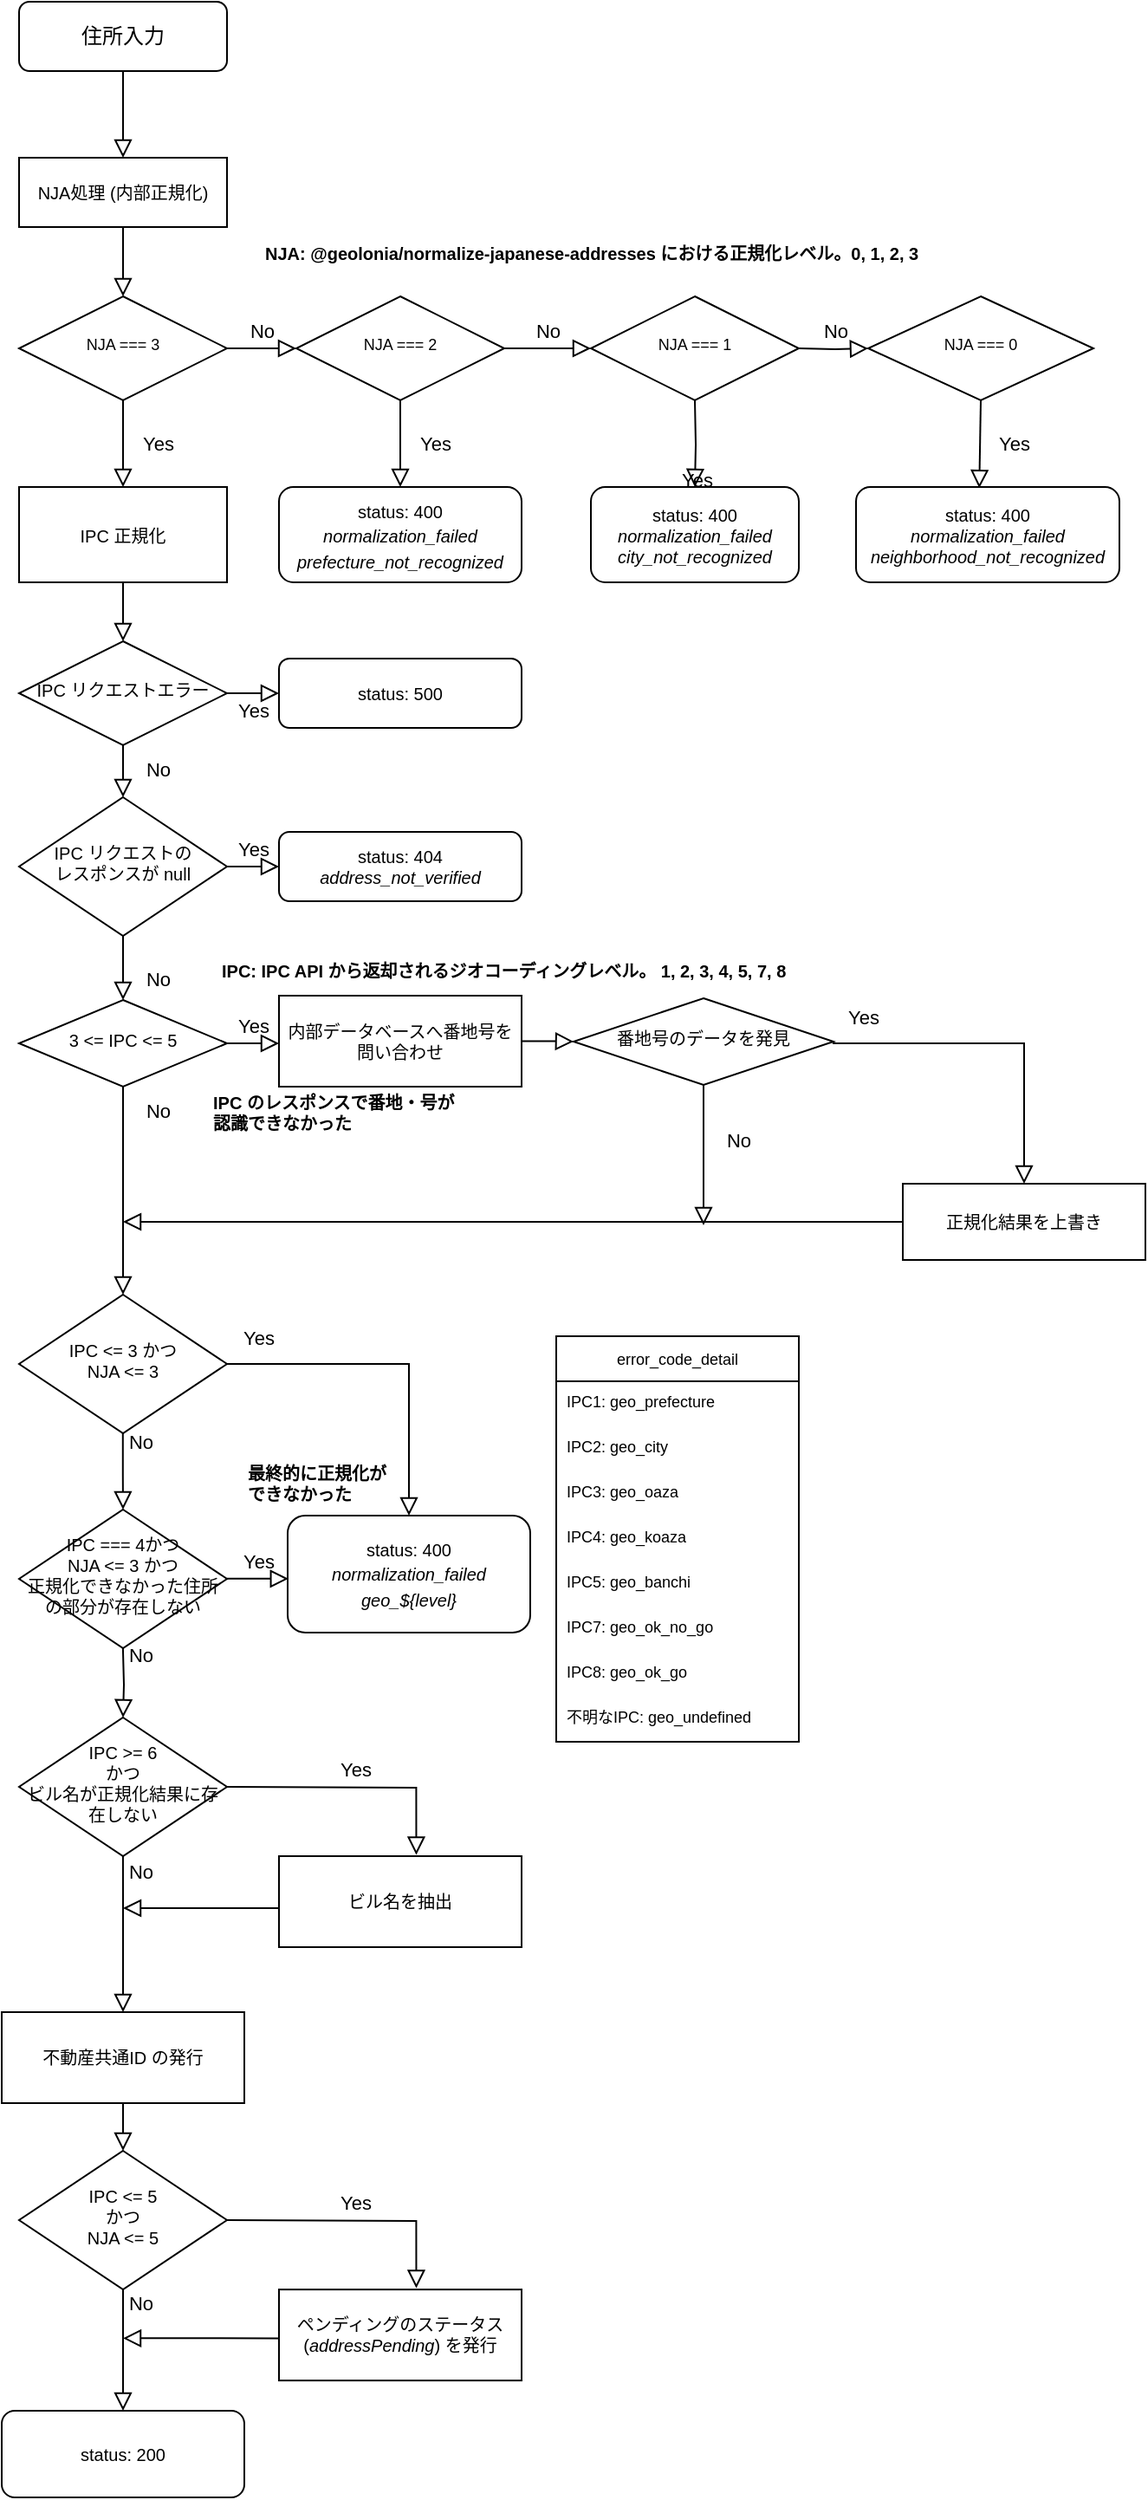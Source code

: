 <mxfile version="16.4.6" type="device"><diagram id="C5RBs43oDa-KdzZeNtuy" name="Page-1"><mxGraphModel dx="1123" dy="1657" grid="1" gridSize="10" guides="1" tooltips="1" connect="1" arrows="1" fold="1" page="1" pageScale="1" pageWidth="827" pageHeight="1169" math="0" shadow="0"><root><mxCell id="WIyWlLk6GJQsqaUBKTNV-0"/><mxCell id="WIyWlLk6GJQsqaUBKTNV-1" parent="WIyWlLk6GJQsqaUBKTNV-0"/><mxCell id="WIyWlLk6GJQsqaUBKTNV-3" value="住所入力" style="rounded=1;whiteSpace=wrap;html=1;fontSize=12;glass=0;strokeWidth=1;shadow=0;" parent="WIyWlLk6GJQsqaUBKTNV-1" vertex="1"><mxGeometry x="50" y="30" width="120" height="40" as="geometry"/></mxCell><mxCell id="WIyWlLk6GJQsqaUBKTNV-4" value="Yes" style="rounded=0;html=1;jettySize=auto;orthogonalLoop=1;fontSize=11;endArrow=block;endFill=0;endSize=8;strokeWidth=1;shadow=0;labelBackgroundColor=none;edgeStyle=orthogonalEdgeStyle;" parent="WIyWlLk6GJQsqaUBKTNV-1" source="WIyWlLk6GJQsqaUBKTNV-6" edge="1"><mxGeometry y="20" relative="1" as="geometry"><mxPoint as="offset"/><mxPoint x="110" y="310" as="targetPoint"/></mxGeometry></mxCell><mxCell id="WIyWlLk6GJQsqaUBKTNV-5" value="No" style="edgeStyle=orthogonalEdgeStyle;rounded=0;html=1;jettySize=auto;orthogonalLoop=1;fontSize=11;endArrow=block;endFill=0;endSize=8;strokeWidth=1;shadow=0;labelBackgroundColor=none;entryX=0;entryY=0.5;entryDx=0;entryDy=0;" parent="WIyWlLk6GJQsqaUBKTNV-1" source="WIyWlLk6GJQsqaUBKTNV-6" target="vbm3Hgew6vjYbtL-L8Bj-10" edge="1"><mxGeometry y="10" relative="1" as="geometry"><mxPoint as="offset"/><mxPoint x="240" y="230" as="targetPoint"/></mxGeometry></mxCell><mxCell id="WIyWlLk6GJQsqaUBKTNV-6" value="NJA === 3" style="rhombus;whiteSpace=wrap;html=1;shadow=0;fontFamily=Helvetica;fontSize=9;align=center;strokeWidth=1;spacing=6;spacingTop=-4;" parent="WIyWlLk6GJQsqaUBKTNV-1" vertex="1"><mxGeometry x="50" y="200" width="120" height="60" as="geometry"/></mxCell><mxCell id="WIyWlLk6GJQsqaUBKTNV-7" value="&lt;font&gt;&lt;font size=&quot;1&quot;&gt;status: 400&lt;/font&gt;&lt;br style=&quot;font-size: 9px&quot;&gt;&lt;i&gt;&lt;font size=&quot;1&quot;&gt;normalization_failed&lt;/font&gt;&lt;br&gt;&lt;font size=&quot;1&quot;&gt;prefecture_not_recognized&lt;/font&gt;&lt;/i&gt;&lt;br&gt;&lt;/font&gt;" style="rounded=1;whiteSpace=wrap;html=1;fontSize=12;glass=0;strokeWidth=1;shadow=0;" parent="WIyWlLk6GJQsqaUBKTNV-1" vertex="1"><mxGeometry x="200" y="310" width="140" height="55" as="geometry"/></mxCell><mxCell id="WIyWlLk6GJQsqaUBKTNV-8" value="No" style="rounded=0;html=1;jettySize=auto;orthogonalLoop=1;fontSize=11;endArrow=block;endFill=0;endSize=8;strokeWidth=1;shadow=0;labelBackgroundColor=none;edgeStyle=orthogonalEdgeStyle;entryX=0.5;entryY=0;entryDx=0;entryDy=0;" parent="WIyWlLk6GJQsqaUBKTNV-1" source="WIyWlLk6GJQsqaUBKTNV-10" target="vbm3Hgew6vjYbtL-L8Bj-21" edge="1"><mxGeometry x="0.333" y="20" relative="1" as="geometry"><mxPoint as="offset"/><mxPoint x="110" y="539" as="targetPoint"/></mxGeometry></mxCell><mxCell id="WIyWlLk6GJQsqaUBKTNV-9" value="Yes" style="edgeStyle=orthogonalEdgeStyle;rounded=0;html=1;jettySize=auto;orthogonalLoop=1;fontSize=11;endArrow=block;endFill=0;endSize=8;strokeWidth=1;shadow=0;labelBackgroundColor=none;" parent="WIyWlLk6GJQsqaUBKTNV-1" source="WIyWlLk6GJQsqaUBKTNV-10" target="WIyWlLk6GJQsqaUBKTNV-12" edge="1"><mxGeometry y="10" relative="1" as="geometry"><mxPoint as="offset"/></mxGeometry></mxCell><mxCell id="WIyWlLk6GJQsqaUBKTNV-10" value="IPC リクエストエラー" style="rhombus;whiteSpace=wrap;html=1;shadow=0;fontFamily=Helvetica;fontSize=10;align=center;strokeWidth=1;spacing=6;spacingTop=-4;" parent="WIyWlLk6GJQsqaUBKTNV-1" vertex="1"><mxGeometry x="50" y="399" width="120" height="60" as="geometry"/></mxCell><mxCell id="WIyWlLk6GJQsqaUBKTNV-12" value="status: 500" style="rounded=1;whiteSpace=wrap;html=1;fontSize=10;glass=0;strokeWidth=1;shadow=0;" parent="WIyWlLk6GJQsqaUBKTNV-1" vertex="1"><mxGeometry x="200" y="409" width="140" height="40" as="geometry"/></mxCell><mxCell id="vbm3Hgew6vjYbtL-L8Bj-2" value="" style="rounded=0;html=1;jettySize=auto;orthogonalLoop=1;fontSize=11;endArrow=block;endFill=0;endSize=8;strokeWidth=1;shadow=0;labelBackgroundColor=none;edgeStyle=orthogonalEdgeStyle;exitX=0.5;exitY=1;exitDx=0;exitDy=0;entryX=0.5;entryY=0;entryDx=0;entryDy=0;" parent="WIyWlLk6GJQsqaUBKTNV-1" source="WIyWlLk6GJQsqaUBKTNV-3" edge="1"><mxGeometry x="0.333" y="20" relative="1" as="geometry"><mxPoint as="offset"/><mxPoint x="209.67" y="400" as="sourcePoint"/><mxPoint x="110" y="120" as="targetPoint"/></mxGeometry></mxCell><mxCell id="vbm3Hgew6vjYbtL-L8Bj-4" value="" style="rounded=0;html=1;jettySize=auto;orthogonalLoop=1;fontSize=11;endArrow=block;endFill=0;endSize=8;strokeWidth=1;shadow=0;labelBackgroundColor=none;edgeStyle=orthogonalEdgeStyle;exitX=0.5;exitY=1;exitDx=0;exitDy=0;entryX=0.5;entryY=0;entryDx=0;entryDy=0;" parent="WIyWlLk6GJQsqaUBKTNV-1" target="WIyWlLk6GJQsqaUBKTNV-6" edge="1"><mxGeometry x="0.333" y="20" relative="1" as="geometry"><mxPoint as="offset"/><mxPoint x="110" y="160" as="sourcePoint"/><mxPoint x="120" y="120" as="targetPoint"/><Array as="points"><mxPoint x="110" y="170"/><mxPoint x="110" y="170"/></Array></mxGeometry></mxCell><mxCell id="vbm3Hgew6vjYbtL-L8Bj-6" value="&lt;span&gt;NJA処理 (内部正規化)&lt;/span&gt;" style="rounded=0;whiteSpace=wrap;html=1;fontSize=10;" parent="WIyWlLk6GJQsqaUBKTNV-1" vertex="1"><mxGeometry x="50" y="120" width="120" height="40" as="geometry"/></mxCell><mxCell id="vbm3Hgew6vjYbtL-L8Bj-8" value="IPC 正規化" style="rounded=0;whiteSpace=wrap;html=1;fontSize=10;" parent="WIyWlLk6GJQsqaUBKTNV-1" vertex="1"><mxGeometry x="50" y="310" width="120" height="55" as="geometry"/></mxCell><mxCell id="vbm3Hgew6vjYbtL-L8Bj-9" value="" style="rounded=0;html=1;jettySize=auto;orthogonalLoop=1;fontSize=11;endArrow=block;endFill=0;endSize=8;strokeWidth=1;shadow=0;labelBackgroundColor=none;edgeStyle=orthogonalEdgeStyle;exitX=0.5;exitY=1;exitDx=0;exitDy=0;entryX=0.5;entryY=0;entryDx=0;entryDy=0;" parent="WIyWlLk6GJQsqaUBKTNV-1" source="vbm3Hgew6vjYbtL-L8Bj-8" target="WIyWlLk6GJQsqaUBKTNV-10" edge="1"><mxGeometry x="0.333" y="20" relative="1" as="geometry"><mxPoint as="offset"/><mxPoint x="109.85" y="360" as="sourcePoint"/><mxPoint x="110" y="390" as="targetPoint"/></mxGeometry></mxCell><mxCell id="vbm3Hgew6vjYbtL-L8Bj-10" value="NJA === 2" style="rhombus;whiteSpace=wrap;html=1;shadow=0;fontFamily=Helvetica;fontSize=9;align=center;strokeWidth=1;spacing=6;spacingTop=-4;" parent="WIyWlLk6GJQsqaUBKTNV-1" vertex="1"><mxGeometry x="210" y="200" width="120" height="60" as="geometry"/></mxCell><mxCell id="vbm3Hgew6vjYbtL-L8Bj-11" value="No" style="edgeStyle=orthogonalEdgeStyle;rounded=0;html=1;jettySize=auto;orthogonalLoop=1;fontSize=11;endArrow=block;endFill=0;endSize=8;strokeWidth=1;shadow=0;labelBackgroundColor=none;entryX=0;entryY=0.5;entryDx=0;entryDy=0;exitX=1;exitY=0.5;exitDx=0;exitDy=0;" parent="WIyWlLk6GJQsqaUBKTNV-1" source="vbm3Hgew6vjYbtL-L8Bj-10" target="vbm3Hgew6vjYbtL-L8Bj-12" edge="1"><mxGeometry y="10" relative="1" as="geometry"><mxPoint as="offset"/><mxPoint x="340.0" y="230.0" as="sourcePoint"/><mxPoint x="410" y="230" as="targetPoint"/></mxGeometry></mxCell><mxCell id="vbm3Hgew6vjYbtL-L8Bj-12" value="NJA === 1" style="rhombus;whiteSpace=wrap;html=1;shadow=0;fontFamily=Helvetica;fontSize=9;align=center;strokeWidth=1;spacing=6;spacingTop=-4;" parent="WIyWlLk6GJQsqaUBKTNV-1" vertex="1"><mxGeometry x="380" y="200" width="120" height="60" as="geometry"/></mxCell><mxCell id="vbm3Hgew6vjYbtL-L8Bj-13" value="No" style="edgeStyle=orthogonalEdgeStyle;rounded=0;html=1;jettySize=auto;orthogonalLoop=1;fontSize=11;endArrow=block;endFill=0;endSize=8;strokeWidth=1;shadow=0;labelBackgroundColor=none;entryX=0;entryY=0.5;entryDx=0;entryDy=0;" parent="WIyWlLk6GJQsqaUBKTNV-1" target="vbm3Hgew6vjYbtL-L8Bj-14" edge="1"><mxGeometry y="10" relative="1" as="geometry"><mxPoint as="offset"/><mxPoint x="500.0" y="230.0" as="sourcePoint"/><mxPoint x="570" y="230" as="targetPoint"/></mxGeometry></mxCell><mxCell id="vbm3Hgew6vjYbtL-L8Bj-14" value="NJA === 0" style="rhombus;whiteSpace=wrap;html=1;shadow=0;fontFamily=Helvetica;fontSize=9;align=center;strokeWidth=1;spacing=6;spacingTop=-4;" parent="WIyWlLk6GJQsqaUBKTNV-1" vertex="1"><mxGeometry x="540" y="200" width="130" height="60" as="geometry"/></mxCell><mxCell id="vbm3Hgew6vjYbtL-L8Bj-15" value="Yes" style="rounded=0;html=1;jettySize=auto;orthogonalLoop=1;fontSize=11;endArrow=block;endFill=0;endSize=8;strokeWidth=1;shadow=0;labelBackgroundColor=none;edgeStyle=orthogonalEdgeStyle;exitX=0.5;exitY=1;exitDx=0;exitDy=0;entryX=0.5;entryY=0;entryDx=0;entryDy=0;" parent="WIyWlLk6GJQsqaUBKTNV-1" source="vbm3Hgew6vjYbtL-L8Bj-10" target="WIyWlLk6GJQsqaUBKTNV-7" edge="1"><mxGeometry y="20" relative="1" as="geometry"><mxPoint as="offset"/><mxPoint x="172" y="270" as="sourcePoint"/><mxPoint x="172" y="320" as="targetPoint"/></mxGeometry></mxCell><mxCell id="vbm3Hgew6vjYbtL-L8Bj-16" value="&lt;div style=&quot;font-size: 10px&quot;&gt;status: 400&lt;/div&gt;&lt;div style=&quot;font-size: 10px&quot;&gt;&lt;i&gt;normalization_failed&lt;/i&gt;&lt;/div&gt;&lt;div&gt;&lt;i&gt;city_not_recognized&lt;/i&gt;&lt;br&gt;&lt;/div&gt;" style="rounded=1;whiteSpace=wrap;html=1;fontSize=10;glass=0;strokeWidth=1;shadow=0;" parent="WIyWlLk6GJQsqaUBKTNV-1" vertex="1"><mxGeometry x="380" y="310" width="120" height="55" as="geometry"/></mxCell><mxCell id="vbm3Hgew6vjYbtL-L8Bj-17" value="Yes" style="rounded=0;html=1;jettySize=auto;orthogonalLoop=1;fontSize=11;endArrow=block;endFill=0;endSize=8;strokeWidth=1;shadow=0;labelBackgroundColor=none;edgeStyle=orthogonalEdgeStyle;exitX=0.5;exitY=1;exitDx=0;exitDy=0;entryX=0.5;entryY=0;entryDx=0;entryDy=0;" parent="WIyWlLk6GJQsqaUBKTNV-1" target="vbm3Hgew6vjYbtL-L8Bj-16" edge="1"><mxGeometry y="20" relative="1" as="geometry"><mxPoint as="offset"/><mxPoint x="440" y="260" as="sourcePoint"/><mxPoint x="342" y="320" as="targetPoint"/></mxGeometry></mxCell><mxCell id="vbm3Hgew6vjYbtL-L8Bj-18" value="&lt;div style=&quot;font-size: 10px&quot;&gt;status: 400&lt;/div&gt;&lt;div style=&quot;font-size: 10px&quot;&gt;&lt;i&gt;normalization_failed&lt;/i&gt;&lt;/div&gt;&lt;div&gt;&lt;i&gt;neighborhood_not_recognized&lt;/i&gt;&lt;br&gt;&lt;/div&gt;" style="rounded=1;whiteSpace=wrap;html=1;fontSize=10;glass=0;strokeWidth=1;shadow=0;" parent="WIyWlLk6GJQsqaUBKTNV-1" vertex="1"><mxGeometry x="533" y="310" width="152" height="55" as="geometry"/></mxCell><mxCell id="vbm3Hgew6vjYbtL-L8Bj-20" value="Yes" style="rounded=0;html=1;jettySize=auto;orthogonalLoop=1;fontSize=11;endArrow=block;endFill=0;endSize=8;strokeWidth=1;shadow=0;labelBackgroundColor=none;edgeStyle=orthogonalEdgeStyle;exitX=0.5;exitY=1;exitDx=0;exitDy=0;entryX=0.468;entryY=0.011;entryDx=0;entryDy=0;entryPerimeter=0;" parent="WIyWlLk6GJQsqaUBKTNV-1" source="vbm3Hgew6vjYbtL-L8Bj-14" target="vbm3Hgew6vjYbtL-L8Bj-18" edge="1"><mxGeometry y="20" relative="1" as="geometry"><mxPoint as="offset"/><mxPoint x="450" y="270" as="sourcePoint"/><mxPoint x="605" y="285" as="targetPoint"/><Array as="points"><mxPoint x="604" y="260"/></Array></mxGeometry></mxCell><mxCell id="vbm3Hgew6vjYbtL-L8Bj-21" value="IPC リクエストの&lt;br&gt;レスポンスが null" style="rhombus;whiteSpace=wrap;html=1;shadow=0;fontFamily=Helvetica;fontSize=10;align=center;strokeWidth=1;spacing=6;spacingTop=-4;" parent="WIyWlLk6GJQsqaUBKTNV-1" vertex="1"><mxGeometry x="50" y="489" width="120" height="80" as="geometry"/></mxCell><mxCell id="vbm3Hgew6vjYbtL-L8Bj-22" value="Yes" style="edgeStyle=orthogonalEdgeStyle;rounded=0;html=1;jettySize=auto;orthogonalLoop=1;fontSize=11;endArrow=block;endFill=0;endSize=8;strokeWidth=1;shadow=0;labelBackgroundColor=none;exitX=1;exitY=0.5;exitDx=0;exitDy=0;entryX=0;entryY=0.5;entryDx=0;entryDy=0;" parent="WIyWlLk6GJQsqaUBKTNV-1" source="vbm3Hgew6vjYbtL-L8Bj-21" target="vbm3Hgew6vjYbtL-L8Bj-24" edge="1"><mxGeometry y="10" relative="1" as="geometry"><mxPoint as="offset"/><mxPoint x="180" y="439" as="sourcePoint"/><mxPoint x="230" y="529" as="targetPoint"/><Array as="points"/></mxGeometry></mxCell><mxCell id="vbm3Hgew6vjYbtL-L8Bj-24" value="status: 404&lt;br style=&quot;font-size: 10px&quot;&gt;&lt;i&gt;address_not_verified&lt;/i&gt;" style="rounded=1;whiteSpace=wrap;html=1;fontSize=10;glass=0;strokeWidth=1;shadow=0;" parent="WIyWlLk6GJQsqaUBKTNV-1" vertex="1"><mxGeometry x="200" y="509" width="140" height="40" as="geometry"/></mxCell><mxCell id="vbm3Hgew6vjYbtL-L8Bj-25" value="3 &amp;lt;= IPC &amp;lt;= 5" style="rhombus;whiteSpace=wrap;html=1;shadow=0;fontFamily=Helvetica;fontSize=10;align=center;strokeWidth=1;spacing=6;spacingTop=-4;" parent="WIyWlLk6GJQsqaUBKTNV-1" vertex="1"><mxGeometry x="50" y="606" width="120" height="50" as="geometry"/></mxCell><mxCell id="vbm3Hgew6vjYbtL-L8Bj-26" value="No" style="rounded=0;html=1;jettySize=auto;orthogonalLoop=1;fontSize=11;endArrow=block;endFill=0;endSize=8;strokeWidth=1;shadow=0;labelBackgroundColor=none;edgeStyle=orthogonalEdgeStyle;entryX=0.5;entryY=0;entryDx=0;entryDy=0;exitX=0.5;exitY=1;exitDx=0;exitDy=0;" parent="WIyWlLk6GJQsqaUBKTNV-1" source="vbm3Hgew6vjYbtL-L8Bj-21" target="vbm3Hgew6vjYbtL-L8Bj-25" edge="1"><mxGeometry x="0.333" y="20" relative="1" as="geometry"><mxPoint as="offset"/><mxPoint x="110" y="589" as="sourcePoint"/><mxPoint x="120" y="499" as="targetPoint"/><Array as="points"/></mxGeometry></mxCell><mxCell id="vbm3Hgew6vjYbtL-L8Bj-27" value="Yes" style="edgeStyle=orthogonalEdgeStyle;rounded=0;html=1;jettySize=auto;orthogonalLoop=1;fontSize=11;endArrow=block;endFill=0;endSize=8;strokeWidth=1;shadow=0;labelBackgroundColor=none;exitX=1;exitY=0.5;exitDx=0;exitDy=0;" parent="WIyWlLk6GJQsqaUBKTNV-1" source="vbm3Hgew6vjYbtL-L8Bj-25" edge="1"><mxGeometry y="10" relative="1" as="geometry"><mxPoint as="offset"/><mxPoint x="180.0" y="421" as="sourcePoint"/><mxPoint x="200" y="631" as="targetPoint"/></mxGeometry></mxCell><mxCell id="vbm3Hgew6vjYbtL-L8Bj-28" value="内部データベースへ番地号を&lt;br&gt;問い合わせ" style="rounded=0;whiteSpace=wrap;html=1;fontSize=10;" parent="WIyWlLk6GJQsqaUBKTNV-1" vertex="1"><mxGeometry x="200" y="603.5" width="140" height="52.5" as="geometry"/></mxCell><mxCell id="vbm3Hgew6vjYbtL-L8Bj-29" value="IPC のレスポンスで番地・号が認識できなかった" style="text;html=1;strokeColor=none;fillColor=none;align=left;verticalAlign=middle;whiteSpace=wrap;rounded=0;fontSize=10;fontStyle=1" parent="WIyWlLk6GJQsqaUBKTNV-1" vertex="1"><mxGeometry x="160" y="656" width="150" height="30" as="geometry"/></mxCell><mxCell id="vbm3Hgew6vjYbtL-L8Bj-30" value="番地号のデータを発見" style="rhombus;whiteSpace=wrap;html=1;shadow=0;fontFamily=Helvetica;fontSize=10;align=center;strokeWidth=1;spacing=6;spacingTop=-4;" parent="WIyWlLk6GJQsqaUBKTNV-1" vertex="1"><mxGeometry x="370" y="605" width="150" height="50" as="geometry"/></mxCell><mxCell id="vbm3Hgew6vjYbtL-L8Bj-31" value="" style="rounded=0;html=1;jettySize=auto;orthogonalLoop=1;fontSize=11;endArrow=block;endFill=0;endSize=8;strokeWidth=1;shadow=0;labelBackgroundColor=none;edgeStyle=orthogonalEdgeStyle;exitX=1;exitY=0.5;exitDx=0;exitDy=0;" parent="WIyWlLk6GJQsqaUBKTNV-1" source="vbm3Hgew6vjYbtL-L8Bj-28" target="vbm3Hgew6vjYbtL-L8Bj-30" edge="1"><mxGeometry x="0.333" y="20" relative="1" as="geometry"><mxPoint as="offset"/><mxPoint x="230" y="401" as="sourcePoint"/><mxPoint x="360" y="630" as="targetPoint"/></mxGeometry></mxCell><mxCell id="vbm3Hgew6vjYbtL-L8Bj-32" value="Yes" style="edgeStyle=orthogonalEdgeStyle;rounded=0;html=1;jettySize=auto;orthogonalLoop=1;fontSize=11;endArrow=block;endFill=0;endSize=8;strokeWidth=1;shadow=0;labelBackgroundColor=none;exitX=1;exitY=0.5;exitDx=0;exitDy=0;entryX=0.5;entryY=0;entryDx=0;entryDy=0;" parent="WIyWlLk6GJQsqaUBKTNV-1" source="vbm3Hgew6vjYbtL-L8Bj-30" target="vbm3Hgew6vjYbtL-L8Bj-33" edge="1"><mxGeometry x="-0.814" y="15" relative="1" as="geometry"><mxPoint as="offset"/><mxPoint x="210.0" y="681" as="sourcePoint"/><mxPoint x="610" y="631" as="targetPoint"/><Array as="points"><mxPoint x="630" y="631"/></Array></mxGeometry></mxCell><mxCell id="vbm3Hgew6vjYbtL-L8Bj-33" value="正規化結果を上書き" style="rounded=0;whiteSpace=wrap;html=1;fontSize=10;" parent="WIyWlLk6GJQsqaUBKTNV-1" vertex="1"><mxGeometry x="560" y="712" width="140" height="44" as="geometry"/></mxCell><mxCell id="vbm3Hgew6vjYbtL-L8Bj-34" value="No" style="rounded=0;html=1;jettySize=auto;orthogonalLoop=1;fontSize=11;endArrow=block;endFill=0;endSize=8;strokeWidth=1;shadow=0;labelBackgroundColor=none;edgeStyle=orthogonalEdgeStyle;entryX=0.5;entryY=0;entryDx=0;entryDy=0;exitX=0.5;exitY=1;exitDx=0;exitDy=0;" parent="WIyWlLk6GJQsqaUBKTNV-1" source="vbm3Hgew6vjYbtL-L8Bj-25" target="vbm3Hgew6vjYbtL-L8Bj-35" edge="1"><mxGeometry x="-0.778" y="20" relative="1" as="geometry"><mxPoint as="offset"/><mxPoint x="110.013" y="676.004" as="sourcePoint"/><mxPoint x="109.96" y="706.03" as="targetPoint"/></mxGeometry></mxCell><mxCell id="vbm3Hgew6vjYbtL-L8Bj-35" value="IPC &amp;lt;= 3 かつ&lt;br&gt;NJA &amp;lt;= 3" style="rhombus;whiteSpace=wrap;html=1;shadow=0;fontFamily=Helvetica;fontSize=10;align=center;strokeWidth=1;spacing=6;spacingTop=-4;" parent="WIyWlLk6GJQsqaUBKTNV-1" vertex="1"><mxGeometry x="50" y="776" width="120" height="80" as="geometry"/></mxCell><mxCell id="vbm3Hgew6vjYbtL-L8Bj-36" value="" style="rounded=0;html=1;jettySize=auto;orthogonalLoop=1;fontSize=11;endArrow=block;endFill=0;endSize=8;strokeWidth=1;shadow=0;labelBackgroundColor=none;edgeStyle=orthogonalEdgeStyle;exitX=0;exitY=0.5;exitDx=0;exitDy=0;" parent="WIyWlLk6GJQsqaUBKTNV-1" edge="1"><mxGeometry y="20" relative="1" as="geometry"><mxPoint as="offset"/><mxPoint x="560" y="737.5" as="sourcePoint"/><mxPoint x="110" y="734" as="targetPoint"/><Array as="points"><mxPoint x="560" y="734"/></Array></mxGeometry></mxCell><mxCell id="vbm3Hgew6vjYbtL-L8Bj-37" value="No" style="rounded=0;html=1;jettySize=auto;orthogonalLoop=1;fontSize=11;endArrow=block;endFill=0;endSize=8;strokeWidth=1;shadow=0;labelBackgroundColor=none;edgeStyle=orthogonalEdgeStyle;exitX=0.5;exitY=1;exitDx=0;exitDy=0;" parent="WIyWlLk6GJQsqaUBKTNV-1" source="vbm3Hgew6vjYbtL-L8Bj-30" edge="1"><mxGeometry x="-0.231" y="20" relative="1" as="geometry"><mxPoint as="offset"/><mxPoint x="350" y="686" as="sourcePoint"/><mxPoint x="445" y="736" as="targetPoint"/><Array as="points"/></mxGeometry></mxCell><mxCell id="cIVvEHce2-6NIv2WJTI6-2" value="No" style="rounded=0;html=1;jettySize=auto;orthogonalLoop=1;fontSize=11;endArrow=block;endFill=0;endSize=8;strokeWidth=1;shadow=0;labelBackgroundColor=none;edgeStyle=orthogonalEdgeStyle;entryX=0.5;entryY=0;entryDx=0;entryDy=0;exitX=0.5;exitY=1;exitDx=0;exitDy=0;" parent="WIyWlLk6GJQsqaUBKTNV-1" target="cIVvEHce2-6NIv2WJTI6-3" edge="1"><mxGeometry x="-0.784" y="10" relative="1" as="geometry"><mxPoint as="offset"/><mxPoint x="109.9" y="856" as="sourcePoint"/><mxPoint x="109.9" y="893" as="targetPoint"/><Array as="points"><mxPoint x="110" y="880"/><mxPoint x="110" y="880"/></Array></mxGeometry></mxCell><mxCell id="cIVvEHce2-6NIv2WJTI6-3" value="IPC === 4かつ&lt;br&gt;NJA &amp;lt;= 3 かつ&lt;br&gt;正規化できなかった住所の部分が存在しない" style="rhombus;whiteSpace=wrap;html=1;shadow=0;fontFamily=Helvetica;fontSize=10;align=center;strokeWidth=1;spacing=6;spacingTop=-4;" parent="WIyWlLk6GJQsqaUBKTNV-1" vertex="1"><mxGeometry x="50" y="900" width="120" height="80" as="geometry"/></mxCell><mxCell id="cIVvEHce2-6NIv2WJTI6-4" value="&lt;font&gt;&lt;font size=&quot;1&quot;&gt;status: 400&lt;/font&gt;&lt;br style=&quot;font-size: 9px&quot;&gt;&lt;i&gt;&lt;font size=&quot;1&quot;&gt;normalization_failed&lt;/font&gt;&lt;br&gt;&lt;font size=&quot;1&quot;&gt;geo_${level}&lt;/font&gt;&lt;/i&gt;&lt;br&gt;&lt;/font&gt;" style="rounded=1;whiteSpace=wrap;html=1;fontSize=12;glass=0;strokeWidth=1;shadow=0;" parent="WIyWlLk6GJQsqaUBKTNV-1" vertex="1"><mxGeometry x="205" y="903.5" width="140" height="67.5" as="geometry"/></mxCell><mxCell id="cIVvEHce2-6NIv2WJTI6-5" value="Yes" style="edgeStyle=orthogonalEdgeStyle;rounded=0;html=1;jettySize=auto;orthogonalLoop=1;fontSize=11;endArrow=block;endFill=0;endSize=8;strokeWidth=1;shadow=0;labelBackgroundColor=none;exitX=1;exitY=0.5;exitDx=0;exitDy=0;entryX=0.5;entryY=0;entryDx=0;entryDy=0;" parent="WIyWlLk6GJQsqaUBKTNV-1" source="vbm3Hgew6vjYbtL-L8Bj-35" target="cIVvEHce2-6NIv2WJTI6-4" edge="1"><mxGeometry x="-0.814" y="15" relative="1" as="geometry"><mxPoint as="offset"/><mxPoint x="170" y="810" as="sourcePoint"/><mxPoint x="260" y="892" as="targetPoint"/><Array as="points"><mxPoint x="275" y="816"/></Array></mxGeometry></mxCell><mxCell id="cIVvEHce2-6NIv2WJTI6-6" value="Yes" style="edgeStyle=orthogonalEdgeStyle;rounded=0;html=1;jettySize=auto;orthogonalLoop=1;fontSize=11;endArrow=block;endFill=0;endSize=8;strokeWidth=1;shadow=0;labelBackgroundColor=none;exitX=1;exitY=0.5;exitDx=0;exitDy=0;entryX=0.003;entryY=0.546;entryDx=0;entryDy=0;entryPerimeter=0;" parent="WIyWlLk6GJQsqaUBKTNV-1" target="cIVvEHce2-6NIv2WJTI6-4" edge="1"><mxGeometry y="10" relative="1" as="geometry"><mxPoint as="offset"/><mxPoint x="170" y="939.93" as="sourcePoint"/><mxPoint x="190" y="940" as="targetPoint"/></mxGeometry></mxCell><mxCell id="cIVvEHce2-6NIv2WJTI6-7" value="NJA: @geolonia/normalize-japanese-addresses における正規化レベル。0, 1, 2, 3" style="text;html=1;strokeColor=none;fillColor=none;align=left;verticalAlign=middle;whiteSpace=wrap;rounded=0;fontSize=10;fontStyle=1" parent="WIyWlLk6GJQsqaUBKTNV-1" vertex="1"><mxGeometry x="190" y="160" width="380" height="30" as="geometry"/></mxCell><mxCell id="cIVvEHce2-6NIv2WJTI6-8" value="IPC: IPC API から返却されるジオコーディングレベル。 1, 2, 3, 4, 5, 7, 8" style="text;html=1;strokeColor=none;fillColor=none;align=left;verticalAlign=middle;whiteSpace=wrap;rounded=0;fontSize=10;fontStyle=1" parent="WIyWlLk6GJQsqaUBKTNV-1" vertex="1"><mxGeometry x="165" y="573.5" width="335" height="30" as="geometry"/></mxCell><mxCell id="cIVvEHce2-6NIv2WJTI6-11" value="No" style="rounded=0;html=1;jettySize=auto;orthogonalLoop=1;fontSize=11;endArrow=block;endFill=0;endSize=8;strokeWidth=1;shadow=0;labelBackgroundColor=none;edgeStyle=orthogonalEdgeStyle;entryX=0.5;entryY=0;entryDx=0;entryDy=0;exitX=0.5;exitY=1;exitDx=0;exitDy=0;" parent="WIyWlLk6GJQsqaUBKTNV-1" target="cIVvEHce2-6NIv2WJTI6-22" edge="1"><mxGeometry x="-0.784" y="10" relative="1" as="geometry"><mxPoint as="offset"/><mxPoint x="109.95" y="980" as="sourcePoint"/><mxPoint x="110.05" y="1024" as="targetPoint"/><Array as="points"/></mxGeometry></mxCell><mxCell id="cIVvEHce2-6NIv2WJTI6-12" value="error_code_detail" style="swimlane;fontStyle=0;childLayout=stackLayout;horizontal=1;startSize=26;fillColor=none;horizontalStack=0;resizeParent=1;resizeParentMax=0;resizeLast=0;collapsible=1;marginBottom=0;fontSize=9;" parent="WIyWlLk6GJQsqaUBKTNV-1" vertex="1"><mxGeometry x="360" y="800" width="140" height="234" as="geometry"><mxRectangle x="380" y="927" width="130" height="26" as="alternateBounds"/></mxGeometry></mxCell><mxCell id="cIVvEHce2-6NIv2WJTI6-13" value="IPC1: geo_prefecture" style="text;strokeColor=none;fillColor=none;align=left;verticalAlign=top;spacingLeft=4;spacingRight=4;overflow=hidden;rotatable=0;points=[[0,0.5],[1,0.5]];portConstraint=eastwest;fontSize=9;" parent="cIVvEHce2-6NIv2WJTI6-12" vertex="1"><mxGeometry y="26" width="140" height="26" as="geometry"/></mxCell><mxCell id="cIVvEHce2-6NIv2WJTI6-14" value="IPC2: geo_city" style="text;strokeColor=none;fillColor=none;align=left;verticalAlign=top;spacingLeft=4;spacingRight=4;overflow=hidden;rotatable=0;points=[[0,0.5],[1,0.5]];portConstraint=eastwest;fontSize=9;" parent="cIVvEHce2-6NIv2WJTI6-12" vertex="1"><mxGeometry y="52" width="140" height="26" as="geometry"/></mxCell><mxCell id="cIVvEHce2-6NIv2WJTI6-15" value="IPC3: geo_oaza" style="text;strokeColor=none;fillColor=none;align=left;verticalAlign=top;spacingLeft=4;spacingRight=4;overflow=hidden;rotatable=0;points=[[0,0.5],[1,0.5]];portConstraint=eastwest;fontSize=9;" parent="cIVvEHce2-6NIv2WJTI6-12" vertex="1"><mxGeometry y="78" width="140" height="26" as="geometry"/></mxCell><mxCell id="cIVvEHce2-6NIv2WJTI6-16" value="IPC4: geo_koaza" style="text;strokeColor=none;fillColor=none;align=left;verticalAlign=top;spacingLeft=4;spacingRight=4;overflow=hidden;rotatable=0;points=[[0,0.5],[1,0.5]];portConstraint=eastwest;fontSize=9;" parent="cIVvEHce2-6NIv2WJTI6-12" vertex="1"><mxGeometry y="104" width="140" height="26" as="geometry"/></mxCell><mxCell id="cIVvEHce2-6NIv2WJTI6-17" value="IPC5: geo_banchi" style="text;strokeColor=none;fillColor=none;align=left;verticalAlign=top;spacingLeft=4;spacingRight=4;overflow=hidden;rotatable=0;points=[[0,0.5],[1,0.5]];portConstraint=eastwest;fontSize=9;" parent="cIVvEHce2-6NIv2WJTI6-12" vertex="1"><mxGeometry y="130" width="140" height="26" as="geometry"/></mxCell><mxCell id="cIVvEHce2-6NIv2WJTI6-19" value="IPC7: geo_ok_no_go" style="text;strokeColor=none;fillColor=none;align=left;verticalAlign=top;spacingLeft=4;spacingRight=4;overflow=hidden;rotatable=0;points=[[0,0.5],[1,0.5]];portConstraint=eastwest;fontSize=9;" parent="cIVvEHce2-6NIv2WJTI6-12" vertex="1"><mxGeometry y="156" width="140" height="26" as="geometry"/></mxCell><mxCell id="cIVvEHce2-6NIv2WJTI6-20" value="IPC8: geo_ok_go" style="text;strokeColor=none;fillColor=none;align=left;verticalAlign=top;spacingLeft=4;spacingRight=4;overflow=hidden;rotatable=0;points=[[0,0.5],[1,0.5]];portConstraint=eastwest;fontSize=9;" parent="cIVvEHce2-6NIv2WJTI6-12" vertex="1"><mxGeometry y="182" width="140" height="26" as="geometry"/></mxCell><mxCell id="cIVvEHce2-6NIv2WJTI6-21" value="不明なIPC: geo_undefined" style="text;strokeColor=none;fillColor=none;align=left;verticalAlign=top;spacingLeft=4;spacingRight=4;overflow=hidden;rotatable=0;points=[[0,0.5],[1,0.5]];portConstraint=eastwest;fontSize=9;" parent="cIVvEHce2-6NIv2WJTI6-12" vertex="1"><mxGeometry y="208" width="140" height="26" as="geometry"/></mxCell><mxCell id="cIVvEHce2-6NIv2WJTI6-22" value="IPC &amp;gt;= 6&lt;br&gt;かつ&lt;br&gt;ビル名が正規化結果に存在しない" style="rhombus;whiteSpace=wrap;html=1;shadow=0;fontFamily=Helvetica;fontSize=10;align=center;strokeWidth=1;spacing=6;spacingTop=-4;" parent="WIyWlLk6GJQsqaUBKTNV-1" vertex="1"><mxGeometry x="50" y="1020" width="120" height="80" as="geometry"/></mxCell><mxCell id="cIVvEHce2-6NIv2WJTI6-23" value="ビル名を抽出" style="rounded=0;whiteSpace=wrap;html=1;fontSize=10;" parent="WIyWlLk6GJQsqaUBKTNV-1" vertex="1"><mxGeometry x="200" y="1100" width="140" height="52.5" as="geometry"/></mxCell><mxCell id="cIVvEHce2-6NIv2WJTI6-24" value="Yes" style="edgeStyle=orthogonalEdgeStyle;rounded=0;html=1;jettySize=auto;orthogonalLoop=1;fontSize=11;endArrow=block;endFill=0;endSize=8;strokeWidth=1;shadow=0;labelBackgroundColor=none;exitX=1;exitY=0.5;exitDx=0;exitDy=0;entryX=0.566;entryY=-0.015;entryDx=0;entryDy=0;entryPerimeter=0;" parent="WIyWlLk6GJQsqaUBKTNV-1" target="cIVvEHce2-6NIv2WJTI6-23" edge="1"><mxGeometry y="10" relative="1" as="geometry"><mxPoint as="offset"/><mxPoint x="170" y="1059.95" as="sourcePoint"/><mxPoint x="280" y="1060" as="targetPoint"/></mxGeometry></mxCell><mxCell id="cIVvEHce2-6NIv2WJTI6-25" value="No" style="rounded=0;html=1;jettySize=auto;orthogonalLoop=1;fontSize=11;endArrow=block;endFill=0;endSize=8;strokeWidth=1;shadow=0;labelBackgroundColor=none;edgeStyle=orthogonalEdgeStyle;exitX=0.5;exitY=1;exitDx=0;exitDy=0;" parent="WIyWlLk6GJQsqaUBKTNV-1" edge="1"><mxGeometry x="-0.784" y="10" relative="1" as="geometry"><mxPoint as="offset"/><mxPoint x="109.97" y="1100" as="sourcePoint"/><mxPoint x="110" y="1190" as="targetPoint"/><Array as="points"><mxPoint x="110.07" y="1124"/><mxPoint x="110.07" y="1124"/></Array></mxGeometry></mxCell><mxCell id="cIVvEHce2-6NIv2WJTI6-26" value="" style="rounded=0;html=1;jettySize=auto;orthogonalLoop=1;fontSize=11;endArrow=block;endFill=0;endSize=8;strokeWidth=1;shadow=0;labelBackgroundColor=none;edgeStyle=orthogonalEdgeStyle;exitX=0;exitY=0.5;exitDx=0;exitDy=0;" parent="WIyWlLk6GJQsqaUBKTNV-1" source="cIVvEHce2-6NIv2WJTI6-23" edge="1"><mxGeometry y="20" relative="1" as="geometry"><mxPoint as="offset"/><mxPoint x="260" y="1160" as="sourcePoint"/><mxPoint x="110" y="1130" as="targetPoint"/><Array as="points"><mxPoint x="200" y="1130"/></Array></mxGeometry></mxCell><mxCell id="cIVvEHce2-6NIv2WJTI6-27" value="不動産共通ID の発行" style="rounded=0;whiteSpace=wrap;html=1;fontSize=10;" parent="WIyWlLk6GJQsqaUBKTNV-1" vertex="1"><mxGeometry x="40" y="1190" width="140" height="52.5" as="geometry"/></mxCell><mxCell id="cIVvEHce2-6NIv2WJTI6-28" value="IPC &amp;lt;= 5&lt;br&gt;かつ&lt;br&gt;NJA &amp;lt;= 5" style="rhombus;whiteSpace=wrap;html=1;shadow=0;fontFamily=Helvetica;fontSize=10;align=center;strokeWidth=1;spacing=6;spacingTop=-4;" parent="WIyWlLk6GJQsqaUBKTNV-1" vertex="1"><mxGeometry x="50" y="1270" width="120" height="80" as="geometry"/></mxCell><mxCell id="cIVvEHce2-6NIv2WJTI6-29" value="" style="rounded=0;html=1;jettySize=auto;orthogonalLoop=1;fontSize=11;endArrow=block;endFill=0;endSize=8;strokeWidth=1;shadow=0;labelBackgroundColor=none;edgeStyle=orthogonalEdgeStyle;entryX=0.5;entryY=0;entryDx=0;entryDy=0;exitX=0.5;exitY=1;exitDx=0;exitDy=0;" parent="WIyWlLk6GJQsqaUBKTNV-1" source="cIVvEHce2-6NIv2WJTI6-27" target="cIVvEHce2-6NIv2WJTI6-28" edge="1"><mxGeometry x="-0.784" y="10" relative="1" as="geometry"><mxPoint as="offset"/><mxPoint x="110" y="1250" as="sourcePoint"/><mxPoint x="110.05" y="1260" as="targetPoint"/><Array as="points"/></mxGeometry></mxCell><mxCell id="cIVvEHce2-6NIv2WJTI6-32" value="ペンディングのステータス(&lt;i&gt;addressPending&lt;/i&gt;) を発行" style="rounded=0;whiteSpace=wrap;html=1;fontSize=10;" parent="WIyWlLk6GJQsqaUBKTNV-1" vertex="1"><mxGeometry x="200" y="1350.05" width="140" height="52.5" as="geometry"/></mxCell><mxCell id="cIVvEHce2-6NIv2WJTI6-33" value="Yes" style="edgeStyle=orthogonalEdgeStyle;rounded=0;html=1;jettySize=auto;orthogonalLoop=1;fontSize=11;endArrow=block;endFill=0;endSize=8;strokeWidth=1;shadow=0;labelBackgroundColor=none;exitX=1;exitY=0.5;exitDx=0;exitDy=0;entryX=0.566;entryY=-0.015;entryDx=0;entryDy=0;entryPerimeter=0;" parent="WIyWlLk6GJQsqaUBKTNV-1" target="cIVvEHce2-6NIv2WJTI6-32" edge="1"><mxGeometry y="10" relative="1" as="geometry"><mxPoint as="offset"/><mxPoint x="170" y="1310" as="sourcePoint"/><mxPoint x="280" y="1310.05" as="targetPoint"/></mxGeometry></mxCell><mxCell id="cIVvEHce2-6NIv2WJTI6-34" value="No" style="rounded=0;html=1;jettySize=auto;orthogonalLoop=1;fontSize=11;endArrow=block;endFill=0;endSize=8;strokeWidth=1;shadow=0;labelBackgroundColor=none;edgeStyle=orthogonalEdgeStyle;exitX=0.5;exitY=1;exitDx=0;exitDy=0;" parent="WIyWlLk6GJQsqaUBKTNV-1" source="cIVvEHce2-6NIv2WJTI6-28" edge="1"><mxGeometry x="-0.784" y="10" relative="1" as="geometry"><mxPoint as="offset"/><mxPoint x="109.89" y="1360" as="sourcePoint"/><mxPoint x="110" y="1420" as="targetPoint"/><Array as="points"/></mxGeometry></mxCell><mxCell id="cIVvEHce2-6NIv2WJTI6-35" value="" style="rounded=0;html=1;jettySize=auto;orthogonalLoop=1;fontSize=11;endArrow=block;endFill=0;endSize=8;strokeWidth=1;shadow=0;labelBackgroundColor=none;edgeStyle=orthogonalEdgeStyle;exitX=0;exitY=0.5;exitDx=0;exitDy=0;" parent="WIyWlLk6GJQsqaUBKTNV-1" edge="1"><mxGeometry y="20" relative="1" as="geometry"><mxPoint as="offset"/><mxPoint x="200" y="1374.41" as="sourcePoint"/><mxPoint x="110" y="1378.16" as="targetPoint"/><Array as="points"><mxPoint x="200" y="1378.16"/></Array></mxGeometry></mxCell><mxCell id="cIVvEHce2-6NIv2WJTI6-36" value="&lt;font&gt;&lt;font size=&quot;1&quot;&gt;status: 200&lt;/font&gt;&lt;br&gt;&lt;/font&gt;" style="rounded=1;whiteSpace=wrap;html=1;fontSize=12;glass=0;strokeWidth=1;shadow=0;" parent="WIyWlLk6GJQsqaUBKTNV-1" vertex="1"><mxGeometry x="40" y="1420" width="140" height="50" as="geometry"/></mxCell><mxCell id="OEL6X2KfDSZCamRBbt4Y-0" value="最終的に正規化が&lt;br&gt;できなかった" style="text;html=1;strokeColor=none;fillColor=none;align=left;verticalAlign=middle;whiteSpace=wrap;rounded=0;fontSize=10;fontStyle=1" vertex="1" parent="WIyWlLk6GJQsqaUBKTNV-1"><mxGeometry x="180" y="870" width="90" height="30" as="geometry"/></mxCell></root></mxGraphModel></diagram></mxfile>